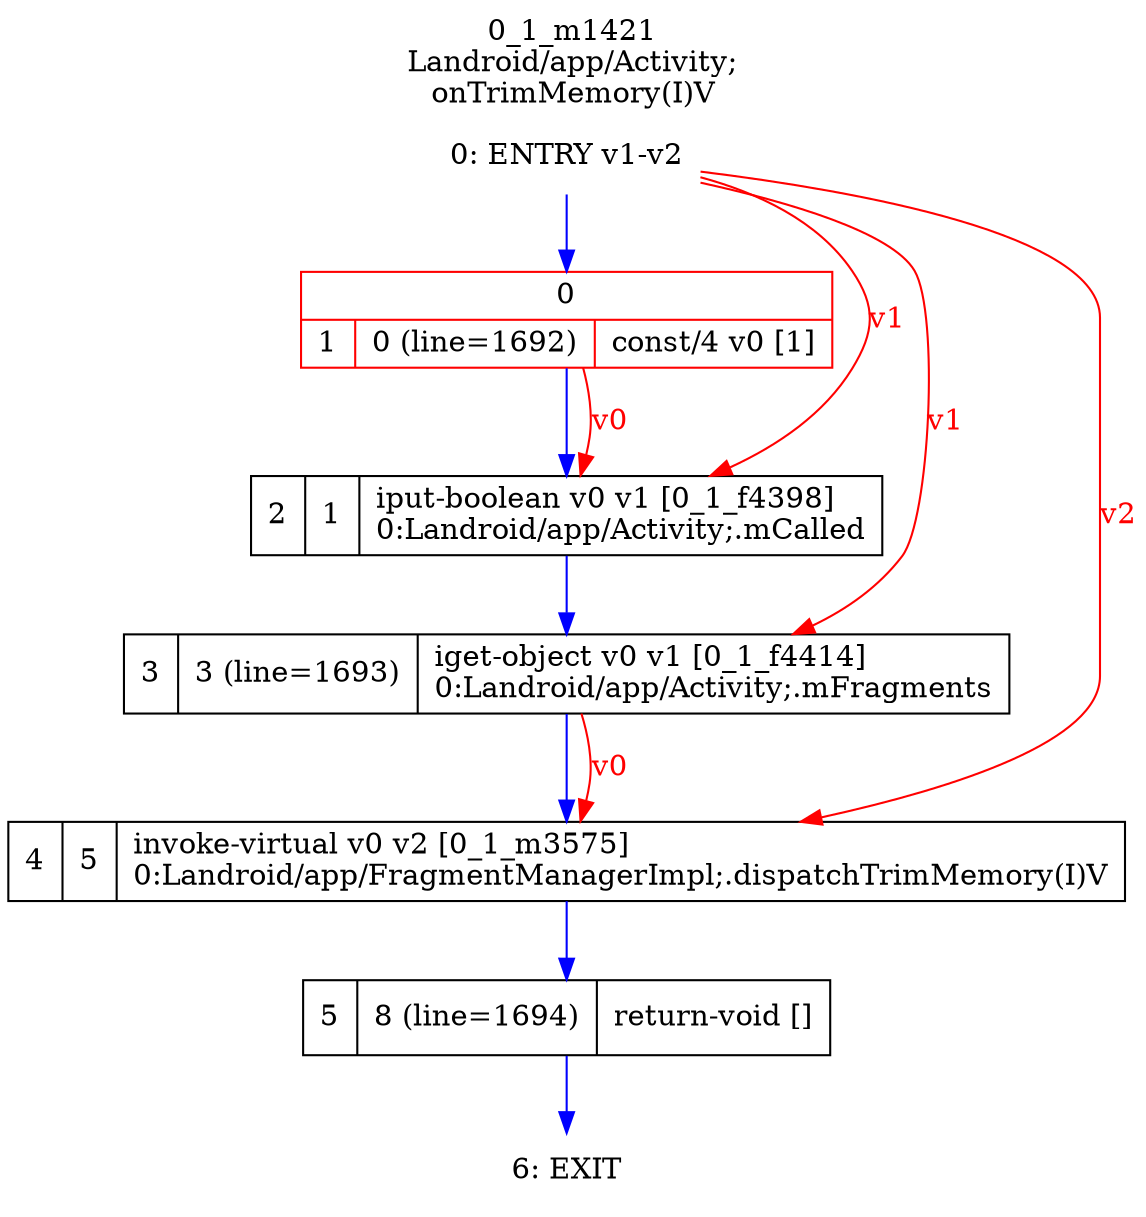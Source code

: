 digraph G {
rankdir=UD;
labelloc=t;
label="0_1_m1421\nLandroid/app/Activity;
onTrimMemory(I)V";
0[label="0: ENTRY v1-v2",shape=plaintext];
1[label="{0|{1|0 (line=1692)|const/4 v0 [1]\l}}",shape=record, color=red];
2[label="2|1|iput-boolean v0 v1 [0_1_f4398]\l0:Landroid/app/Activity;.mCalled\l",shape=record];
3[label="3|3 (line=1693)|iget-object v0 v1 [0_1_f4414]\l0:Landroid/app/Activity;.mFragments\l",shape=record];
4[label="4|5|invoke-virtual v0 v2 [0_1_m3575]\l0:Landroid/app/FragmentManagerImpl;.dispatchTrimMemory(I)V\l",shape=record,URL="0_1_m3575.dot"];
5[label="5|8 (line=1694)|return-void []\l",shape=record];
6[label="6: EXIT",shape=plaintext];
0->1 [color=blue, fontcolor=blue,weight=100, taillabel=""];
1->2 [color=blue, fontcolor=blue,weight=100, taillabel=""];
2->3 [color=blue, fontcolor=blue,weight=100, taillabel=""];
3->4 [color=blue, fontcolor=blue,weight=100, taillabel=""];
4->5 [color=blue, fontcolor=blue,weight=100, taillabel=""];
5->6 [color=blue, fontcolor=blue,weight=100, taillabel=""];
0->2 [color=red, fontcolor=red, label="v1"];
1->2 [color=red, fontcolor=red, label="v0"];
0->3 [color=red, fontcolor=red, label="v1"];
0->4 [color=red, fontcolor=red, label="v2"];
3->4 [color=red, fontcolor=red, label="v0"];
}
